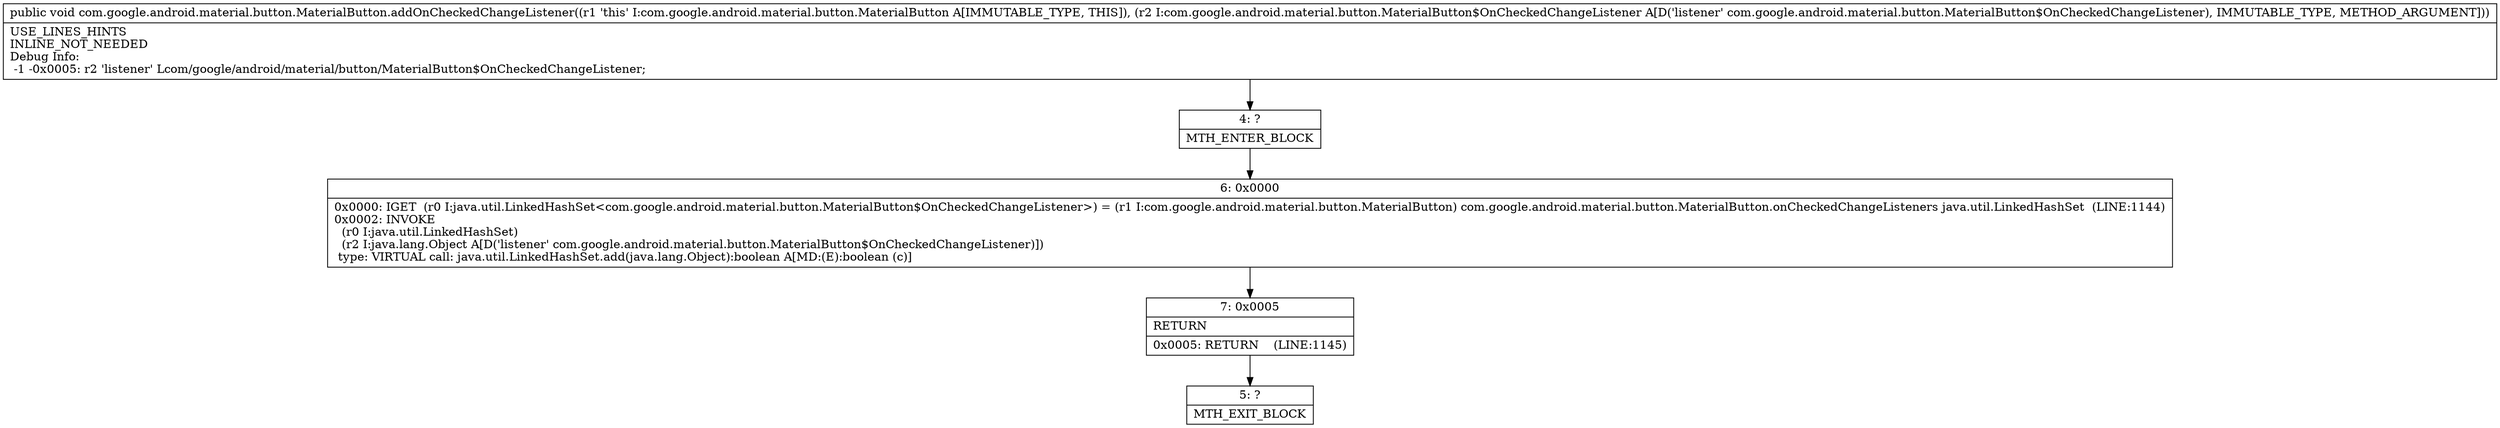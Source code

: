 digraph "CFG forcom.google.android.material.button.MaterialButton.addOnCheckedChangeListener(Lcom\/google\/android\/material\/button\/MaterialButton$OnCheckedChangeListener;)V" {
Node_4 [shape=record,label="{4\:\ ?|MTH_ENTER_BLOCK\l}"];
Node_6 [shape=record,label="{6\:\ 0x0000|0x0000: IGET  (r0 I:java.util.LinkedHashSet\<com.google.android.material.button.MaterialButton$OnCheckedChangeListener\>) = (r1 I:com.google.android.material.button.MaterialButton) com.google.android.material.button.MaterialButton.onCheckedChangeListeners java.util.LinkedHashSet  (LINE:1144)\l0x0002: INVOKE  \l  (r0 I:java.util.LinkedHashSet)\l  (r2 I:java.lang.Object A[D('listener' com.google.android.material.button.MaterialButton$OnCheckedChangeListener)])\l type: VIRTUAL call: java.util.LinkedHashSet.add(java.lang.Object):boolean A[MD:(E):boolean (c)]\l}"];
Node_7 [shape=record,label="{7\:\ 0x0005|RETURN\l|0x0005: RETURN    (LINE:1145)\l}"];
Node_5 [shape=record,label="{5\:\ ?|MTH_EXIT_BLOCK\l}"];
MethodNode[shape=record,label="{public void com.google.android.material.button.MaterialButton.addOnCheckedChangeListener((r1 'this' I:com.google.android.material.button.MaterialButton A[IMMUTABLE_TYPE, THIS]), (r2 I:com.google.android.material.button.MaterialButton$OnCheckedChangeListener A[D('listener' com.google.android.material.button.MaterialButton$OnCheckedChangeListener), IMMUTABLE_TYPE, METHOD_ARGUMENT]))  | USE_LINES_HINTS\lINLINE_NOT_NEEDED\lDebug Info:\l  \-1 \-0x0005: r2 'listener' Lcom\/google\/android\/material\/button\/MaterialButton$OnCheckedChangeListener;\l}"];
MethodNode -> Node_4;Node_4 -> Node_6;
Node_6 -> Node_7;
Node_7 -> Node_5;
}


